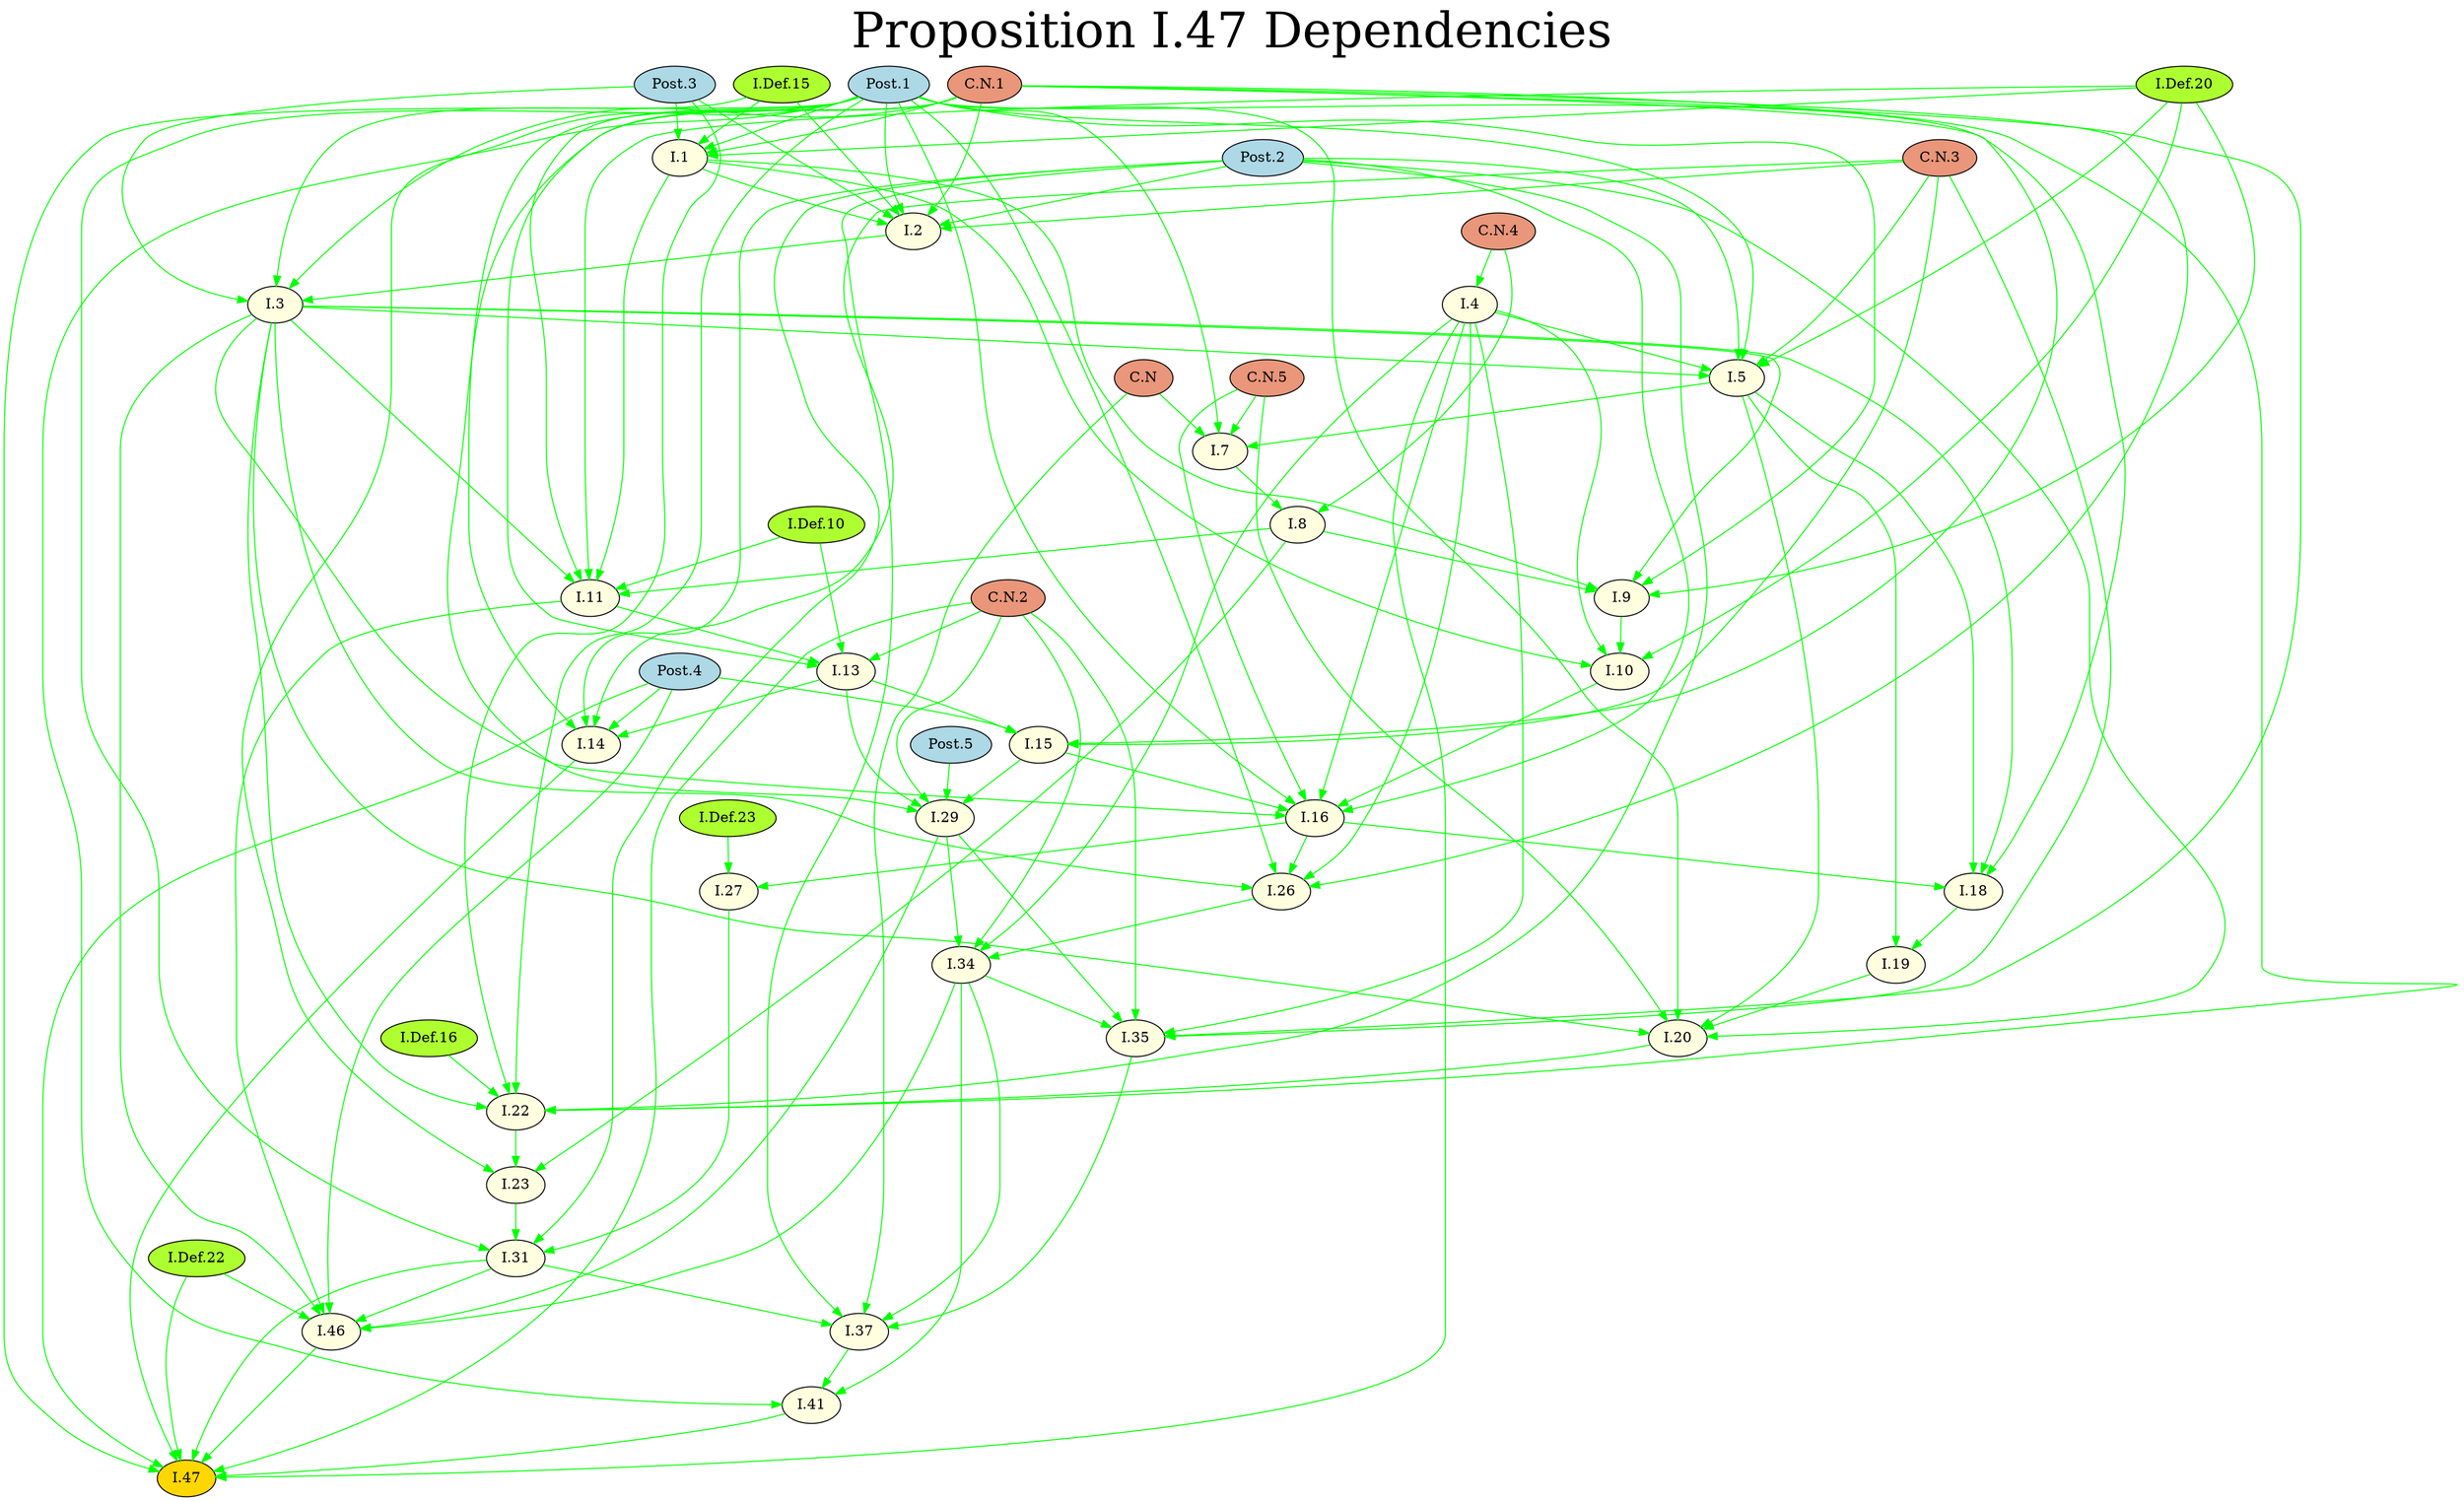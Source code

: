 // Elements Books I-VI proposition dependencies
//
// Graph connections generated from extracting 
// justifications from David Joyce's online elements.
// https://mathcs.clarku.edu/~djoyce/elements/elements.html
//
// First six books selected because they are the only
// books found in Oliver Byrne’s 1847 illustrated Elements
// https://www.c82.net/euclid/
//
// 2023jun21 created
// changed --------------------------------------
// 23jun23 terminal nodes colored, definitions linked
// 23jun28 simplified for (fmteucgv)

digraph G {

rankdir=TB;  //top to bottom
//B bottom  T top  L left R right

labelloc="t"

label=<<FONT COLOR="BLACK" POINT-SIZE="48.0">Proposition I.47 Dependencies</FONT>>;

ordering=out;
fontsize="16";

node [shape=oval];
node [style=filled, fillcolor=lightyellow];
edge [color=green];

//===start-node-attributes

// postulates
"Post.1" [fillcolor=lightblue, URL="https://mathcs.clarku.edu/~djoyce/elements/bookI/post1.html"];        
"Post.2" [fillcolor=lightblue, URL="https://mathcs.clarku.edu/~djoyce/elements/bookI/post2.html"];        
"Post.3" [fillcolor=lightblue, URL="https://mathcs.clarku.edu/~djoyce/elements/bookI/post3.html"];        
"Post.4" [fillcolor=lightblue, URL="https://mathcs.clarku.edu/~djoyce/elements/bookI/post4.html"];        
"Post.5" [fillcolor=lightblue, URL="https://mathcs.clarku.edu/~djoyce/elements/bookI/post5.html"];        

// common notions
"C.N" [fillcolor=darksalmon, URL="https://mathcs.clarku.edu/~djoyce/elements/bookI/cn.html"];              
"C.N.1" [fillcolor=darksalmon, URL="https://mathcs.clarku.edu/~djoyce/elements/bookI/cn.html"];            
"C.N.2" [fillcolor=darksalmon, URL="https://mathcs.clarku.edu/~djoyce/elements/bookI/cn.html"];            
"C.N.3" [fillcolor=darksalmon, URL="https://mathcs.clarku.edu/~djoyce/elements/bookI/cn.html"];            
"C.N.4" [fillcolor=darksalmon, URL="https://mathcs.clarku.edu/~djoyce/elements/bookI/cn.html"];            
"C.N.5" [fillcolor=darksalmon, URL="https://mathcs.clarku.edu/~djoyce/elements/bookI/cn.html"];            

// definitions
"I.Def.22" [fillcolor=greenyellow URL="https://mathcs.clarku.edu/~djoyce/elements/bookI/defI22.html"];      
"I.Def.15" [fillcolor=greenyellow, URL="https://mathcs.clarku.edu/~djoyce/elements/bookI/defI15.html"];     
"I.Def.20" [fillcolor=greenyellow URL="https://mathcs.clarku.edu/~djoyce/elements/bookI/defI20.html"];      
"I.Def.10" [fillcolor=greenyellow, URL="https://mathcs.clarku.edu/~djoyce/elements/bookI/defI10.html"];     
"I.Def.23" [fillcolor=greenyellow URL="https://mathcs.clarku.edu/~djoyce/elements/bookI/defI23.html"];      
"I.Def.16" [fillcolor=greenyellow URL="https://mathcs.clarku.edu/~djoyce/elements/bookI/defI15.html"];      

// corollaries

// propositions
"I.47" [URL="https://mathcs.clarku.edu/~djoyce/elements/bookI/propI47.html"];
"I.4" [URL="https://mathcs.clarku.edu/~djoyce/elements/bookI/propI4.html"];
"I.14" [URL="https://mathcs.clarku.edu/~djoyce/elements/bookI/propI14.html"];
"I.31" [URL="https://mathcs.clarku.edu/~djoyce/elements/bookI/propI31.html"];
"I.41" [URL="https://mathcs.clarku.edu/~djoyce/elements/bookI/propI41.html"];
"I.46" [URL="https://mathcs.clarku.edu/~djoyce/elements/bookI/propI46.html"];
"I.3" [URL="https://mathcs.clarku.edu/~djoyce/elements/bookI/propI3.html"];
"I.11" [URL="https://mathcs.clarku.edu/~djoyce/elements/bookI/propI11.html"];
"I.13" [URL="https://mathcs.clarku.edu/~djoyce/elements/bookI/propI13.html"];
"I.23" [URL="https://mathcs.clarku.edu/~djoyce/elements/bookI/propI23.html"];
"I.27" [URL="https://mathcs.clarku.edu/~djoyce/elements/bookI/propI27.html"];
"I.29" [URL="https://mathcs.clarku.edu/~djoyce/elements/bookI/propI29.html"];
"I.34" [URL="https://mathcs.clarku.edu/~djoyce/elements/bookI/propI34.html"];
"I.37" [URL="https://mathcs.clarku.edu/~djoyce/elements/bookI/propI37.html"];
"I.1" [URL="https://mathcs.clarku.edu/~djoyce/elements/bookI/propI1.html"];
"I.2" [URL="https://mathcs.clarku.edu/~djoyce/elements/bookI/propI2.html"];
"I.8" [URL="https://mathcs.clarku.edu/~djoyce/elements/bookI/propI8.html"];
"I.15" [URL="https://mathcs.clarku.edu/~djoyce/elements/bookI/propI15.html"];
"I.16" [URL="https://mathcs.clarku.edu/~djoyce/elements/bookI/propI16.html"];
"I.22" [URL="https://mathcs.clarku.edu/~djoyce/elements/bookI/propI22.html"];
"I.26" [URL="https://mathcs.clarku.edu/~djoyce/elements/bookI/propI26.html"];
"I.35" [URL="https://mathcs.clarku.edu/~djoyce/elements/bookI/propI35.html"];
"I.7" [URL="https://mathcs.clarku.edu/~djoyce/elements/bookI/propI7.html"];
"I.10" [URL="https://mathcs.clarku.edu/~djoyce/elements/bookI/propI10.html"];
"I.20" [URL="https://mathcs.clarku.edu/~djoyce/elements/bookI/propI20.html"];
"I.5" [URL="https://mathcs.clarku.edu/~djoyce/elements/bookI/propI5.html"];
"I.9" [URL="https://mathcs.clarku.edu/~djoyce/elements/bookI/propI9.html"];
"I.19" [URL="https://mathcs.clarku.edu/~djoyce/elements/bookI/propI19.html"];
"I.18" [URL="https://mathcs.clarku.edu/~djoyce/elements/bookI/propI18.html"];

// terminal nodes
"I.47" [fillcolor=gold];

//===end=node-attributes

//===start-book-deps
"I.46" -> "I.47";
"I.31" -> "I.47";
"Post.1" -> "I.47";
"I.Def.22" -> "I.47";
"I.14" -> "I.47";
"Post.4" -> "I.47";
"C.N.2" -> "I.47";
"I.4" -> "I.47";
"I.41" -> "I.47";
"C.N.4" -> "I.4";
"Post.2" -> "I.14";
"I.13" -> "I.14";
"Post.4" -> "I.14";
"C.N.1" -> "I.14";
"C.N.3" -> "I.14";
"Post.1" -> "I.31";
"I.23" -> "I.31";
"Post.2" -> "I.31";
"I.27" -> "I.31";
"Post.1" -> "I.41";
"I.37" -> "I.41";
"I.34" -> "I.41";
"I.11" -> "I.46";
"I.3" -> "I.46";
"I.31" -> "I.46";
"I.34" -> "I.46";
"I.29" -> "I.46";
"Post.4" -> "I.46";
"I.Def.22" -> "I.46";
"I.2" -> "I.3";
"Post.3" -> "I.3";
"I.Def.15" -> "I.3";
"C.N.1" -> "I.3";
"I.3" -> "I.11";
"I.1" -> "I.11";
"Post.1" -> "I.11";
"I.Def.20" -> "I.11";
"I.8" -> "I.11";
"I.Def.10" -> "I.11";
"I.Def.10" -> "I.13";
"I.11" -> "I.13";
"C.N.2" -> "I.13";
"C.N.1" -> "I.13";
"Post.1" -> "I.23";
"I.22" -> "I.23";
"I.8" -> "I.23";
"I.16" -> "I.27";
"I.Def.23" -> "I.27";
"I.13" -> "I.29";
"Post.5" -> "I.29";
"I.15" -> "I.29";
"C.N.1" -> "I.29";
"C.N.2" -> "I.29";
"I.29" -> "I.34";
"I.26" -> "I.34";
"C.N.2" -> "I.34";
"I.4" -> "I.34";
"Post.2" -> "I.37";
"I.31" -> "I.37";
"I.35" -> "I.37";
"I.34" -> "I.37";
"C.N" -> "I.37";
"Post.3" -> "I.1";
"Post.1" -> "I.1";
"I.Def.15" -> "I.1";
"C.N.1" -> "I.1";
"I.Def.20" -> "I.1";
"Post.1" -> "I.2";
"I.1" -> "I.2";
"Post.2" -> "I.2";
"Post.3" -> "I.2";
"I.Def.15" -> "I.2";
"C.N.3" -> "I.2";
"C.N.1" -> "I.2";
"I.7" -> "I.8";
"C.N.4" -> "I.8";
"I.13" -> "I.15";
"Post.4" -> "I.15";
"C.N.1" -> "I.15";
"C.N.3" -> "I.15";
"I.10" -> "I.16";
"Post.1" -> "I.16";
"Post.2" -> "I.16";
"I.3" -> "I.16";
"I.15" -> "I.16";
"I.4" -> "I.16";
"C.N.5" -> "I.16";
"I.20" -> "I.22";
"Post.2" -> "I.22";
"I.3" -> "I.22";
"Post.3" -> "I.22";
"Post.1" -> "I.22";
"I.Def.16" -> "I.22";
"C.N.1" -> "I.22";
"I.3" -> "I.26";
"Post.1" -> "I.26";
"I.4" -> "I.26";
"C.N.1" -> "I.26";
"I.16" -> "I.26";
"I.34" -> "I.35";
"C.N.1" -> "I.35";
"C.N.2" -> "I.35";
"I.29" -> "I.35";
"I.4" -> "I.35";
"C.N.3" -> "I.35";
"Post.1" -> "I.7";
"I.5" -> "I.7";
"C.N.5" -> "I.7";
"C.N" -> "I.7";
"I.1" -> "I.10";
"I.9" -> "I.10";
"I.Def.20" -> "I.10";
"I.4" -> "I.10";
"Post.2" -> "I.20";
"I.3" -> "I.20";
"Post.1" -> "I.20";
"I.5" -> "I.20";
"C.N.5" -> "I.20";
"I.19" -> "I.20";
"I.Def.20" -> "I.5";
"Post.2" -> "I.5";
"I.3" -> "I.5";
"Post.1" -> "I.5";
"I.4" -> "I.5";
"C.N.3" -> "I.5";
"I.3" -> "I.9";
"Post.1" -> "I.9";
"I.1" -> "I.9";
"I.Def.20" -> "I.9";
"I.8" -> "I.9";
"I.5" -> "I.19";
"I.18" -> "I.19";
"I.3" -> "I.18";
"Post.1" -> "I.18";
"I.16" -> "I.18";
"I.5" -> "I.18";
//===end-book-deps

}